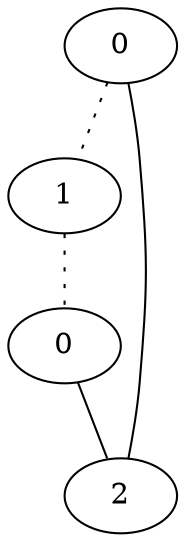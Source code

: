 graph {
a0[label=0];
a1[label=1];
a2[label=0];
a3[label=2];
a0 -- a1 [style=dotted];
a0 -- a3;
a1 -- a2 [style=dotted];
a2 -- a3;
}
